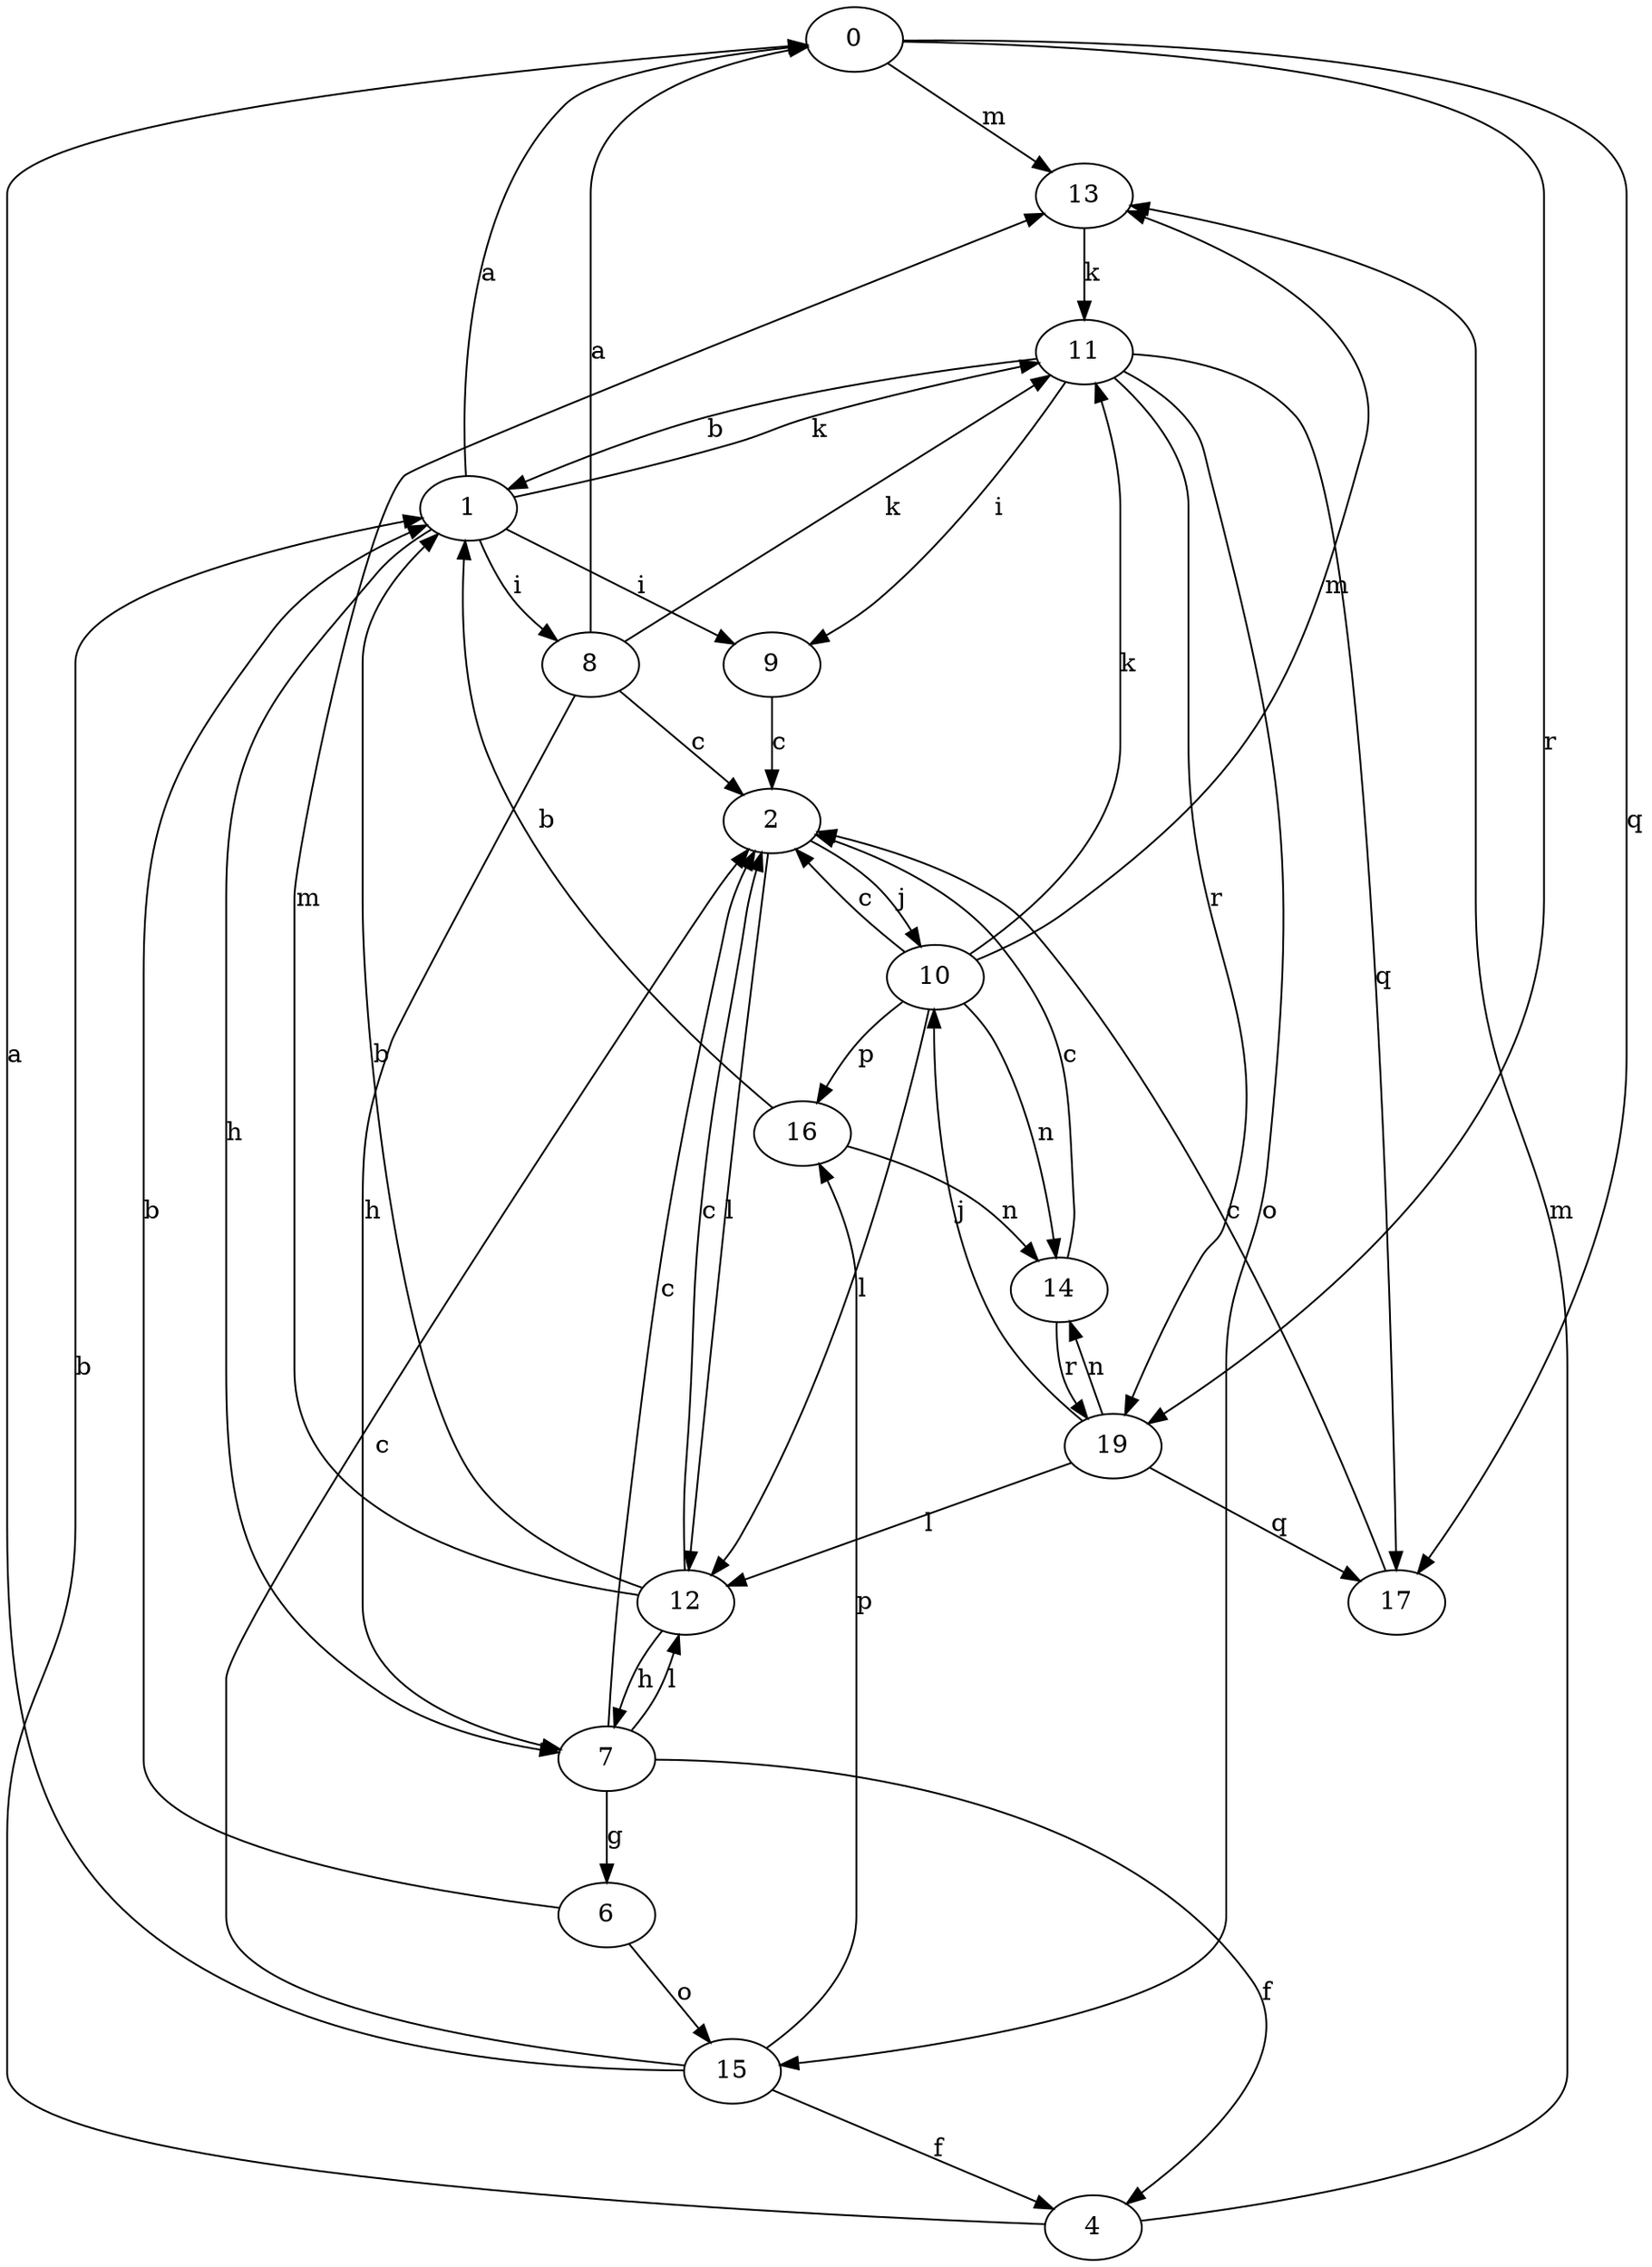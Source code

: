 strict digraph  {
0;
1;
2;
4;
6;
7;
8;
9;
10;
11;
12;
13;
14;
15;
16;
17;
19;
0 -> 13  [label=m];
0 -> 17  [label=q];
0 -> 19  [label=r];
1 -> 0  [label=a];
1 -> 7  [label=h];
1 -> 8  [label=i];
1 -> 9  [label=i];
1 -> 11  [label=k];
2 -> 10  [label=j];
2 -> 12  [label=l];
4 -> 1  [label=b];
4 -> 13  [label=m];
6 -> 1  [label=b];
6 -> 15  [label=o];
7 -> 2  [label=c];
7 -> 4  [label=f];
7 -> 6  [label=g];
7 -> 12  [label=l];
8 -> 0  [label=a];
8 -> 2  [label=c];
8 -> 7  [label=h];
8 -> 11  [label=k];
9 -> 2  [label=c];
10 -> 2  [label=c];
10 -> 11  [label=k];
10 -> 12  [label=l];
10 -> 13  [label=m];
10 -> 14  [label=n];
10 -> 16  [label=p];
11 -> 1  [label=b];
11 -> 9  [label=i];
11 -> 15  [label=o];
11 -> 17  [label=q];
11 -> 19  [label=r];
12 -> 1  [label=b];
12 -> 2  [label=c];
12 -> 7  [label=h];
12 -> 13  [label=m];
13 -> 11  [label=k];
14 -> 2  [label=c];
14 -> 19  [label=r];
15 -> 0  [label=a];
15 -> 2  [label=c];
15 -> 4  [label=f];
15 -> 16  [label=p];
16 -> 1  [label=b];
16 -> 14  [label=n];
17 -> 2  [label=c];
19 -> 10  [label=j];
19 -> 12  [label=l];
19 -> 14  [label=n];
19 -> 17  [label=q];
}
